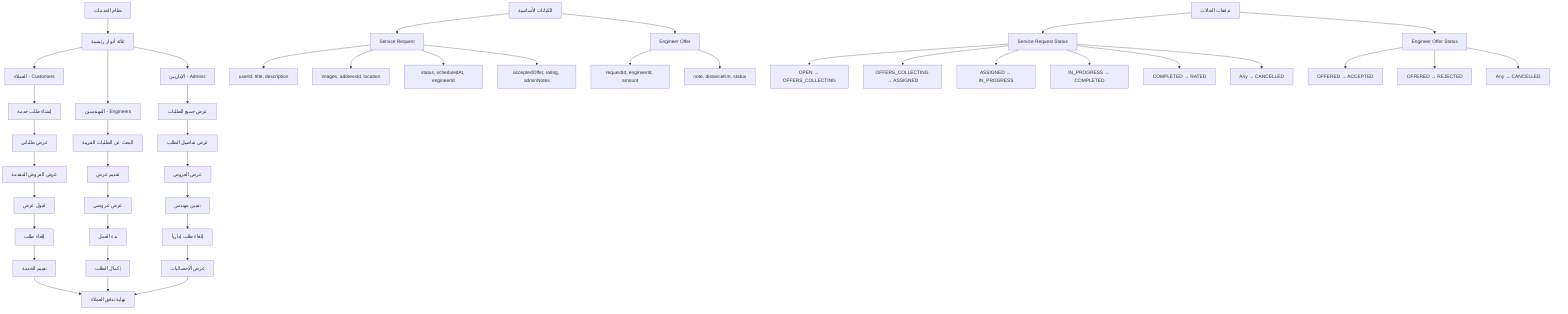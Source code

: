%% Services Overview Flow
%% View at https://mermaid.live
flowchart TD
  A[نظام الخدمات] --> B[ثلاثة أدوار رئيسية]

  B --> C[العملاء - Customers]
  B --> D[المهندسين - Engineers]
  B --> E[الإداريين - Admins]

  %% Customer Flow
  C --> C1[إنشاء طلب خدمة]
  C1 --> C2[عرض طلباتي]
  C2 --> C3[عرض العروض المقدمة]
  C3 --> C4[قبول عرض]
  C4 --> C5[إلغاء طلب]
  C5 --> C6[تقييم الخدمة]

  %% Engineer Flow
  D --> D1[البحث عن الطلبات القريبة]
  D1 --> D2[تقديم عرض]
  D2 --> D3[عرض عروضي]
  D3 --> D4[بدء العمل]
  D4 --> D5[إكمال الطلب]

  %% Admin Flow
  E --> E1[عرض جميع الطلبات]
  E1 --> E2[عرض تفاصيل الطلب]
  E2 --> E3[عرض العروض]
  E3 --> E4[تعيين مهندس]
  E4 --> E5[إلغاء طلب إدارياً]
  E5 --> E6[عرض الإحصائيات]

  %% Core Entities
  F[الكيانات الأساسية] --> F1[Service Request]
  F --> F2[Engineer Offer]

  F1 --> F1A[userId, title, description]
  F1 --> F1B[images, addressId, location]
  F1 --> F1C[status, scheduledAt, engineerId]
  F1 --> F1D[acceptedOffer, rating, adminNotes]

  F2 --> F2A[requestId, engineerId, amount]
  F2 --> F2B[note, distanceKm, status]

  %% Status Flows
  G[تدفقات الحالات] --> G1[Service Request Status]
  G --> G2[Engineer Offer Status]

  G1 --> G1A[OPEN → OFFERS_COLLECTING]
  G1 --> G1B[OFFERS_COLLECTING → ASSIGNED]
  G1 --> G1C[ASSIGNED → IN_PROGRESS]
  G1 --> G1D[IN_PROGRESS → COMPLETED]
  G1 --> G1E[COMPLETED → RATED]
  G1 --> G1F[Any → CANCELLED]

  G2 --> G2A[OFFERED → ACCEPTED]
  G2 --> G2B[OFFERED → REJECTED]
  G2 --> G2C[Any → CANCELLED]

  %% End points
  C6 --> H[نهاية تدفق العملاء]
  D5 --> H
  E6 --> H
